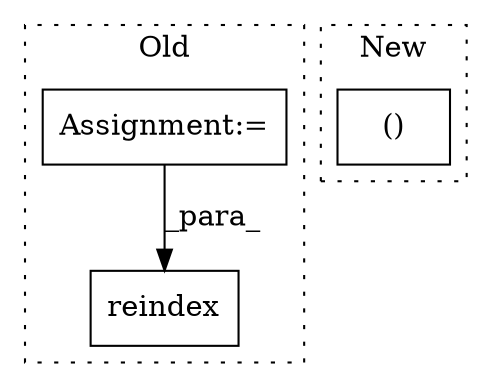 digraph G {
subgraph cluster0 {
1 [label="reindex" a="32" s="10988,11009" l="8,1" shape="box"];
3 [label="Assignment:=" a="7" s="10823" l="1" shape="box"];
label = "Old";
style="dotted";
}
subgraph cluster1 {
2 [label="()" a="106" s="10088" l="76" shape="box"];
label = "New";
style="dotted";
}
3 -> 1 [label="_para_"];
}